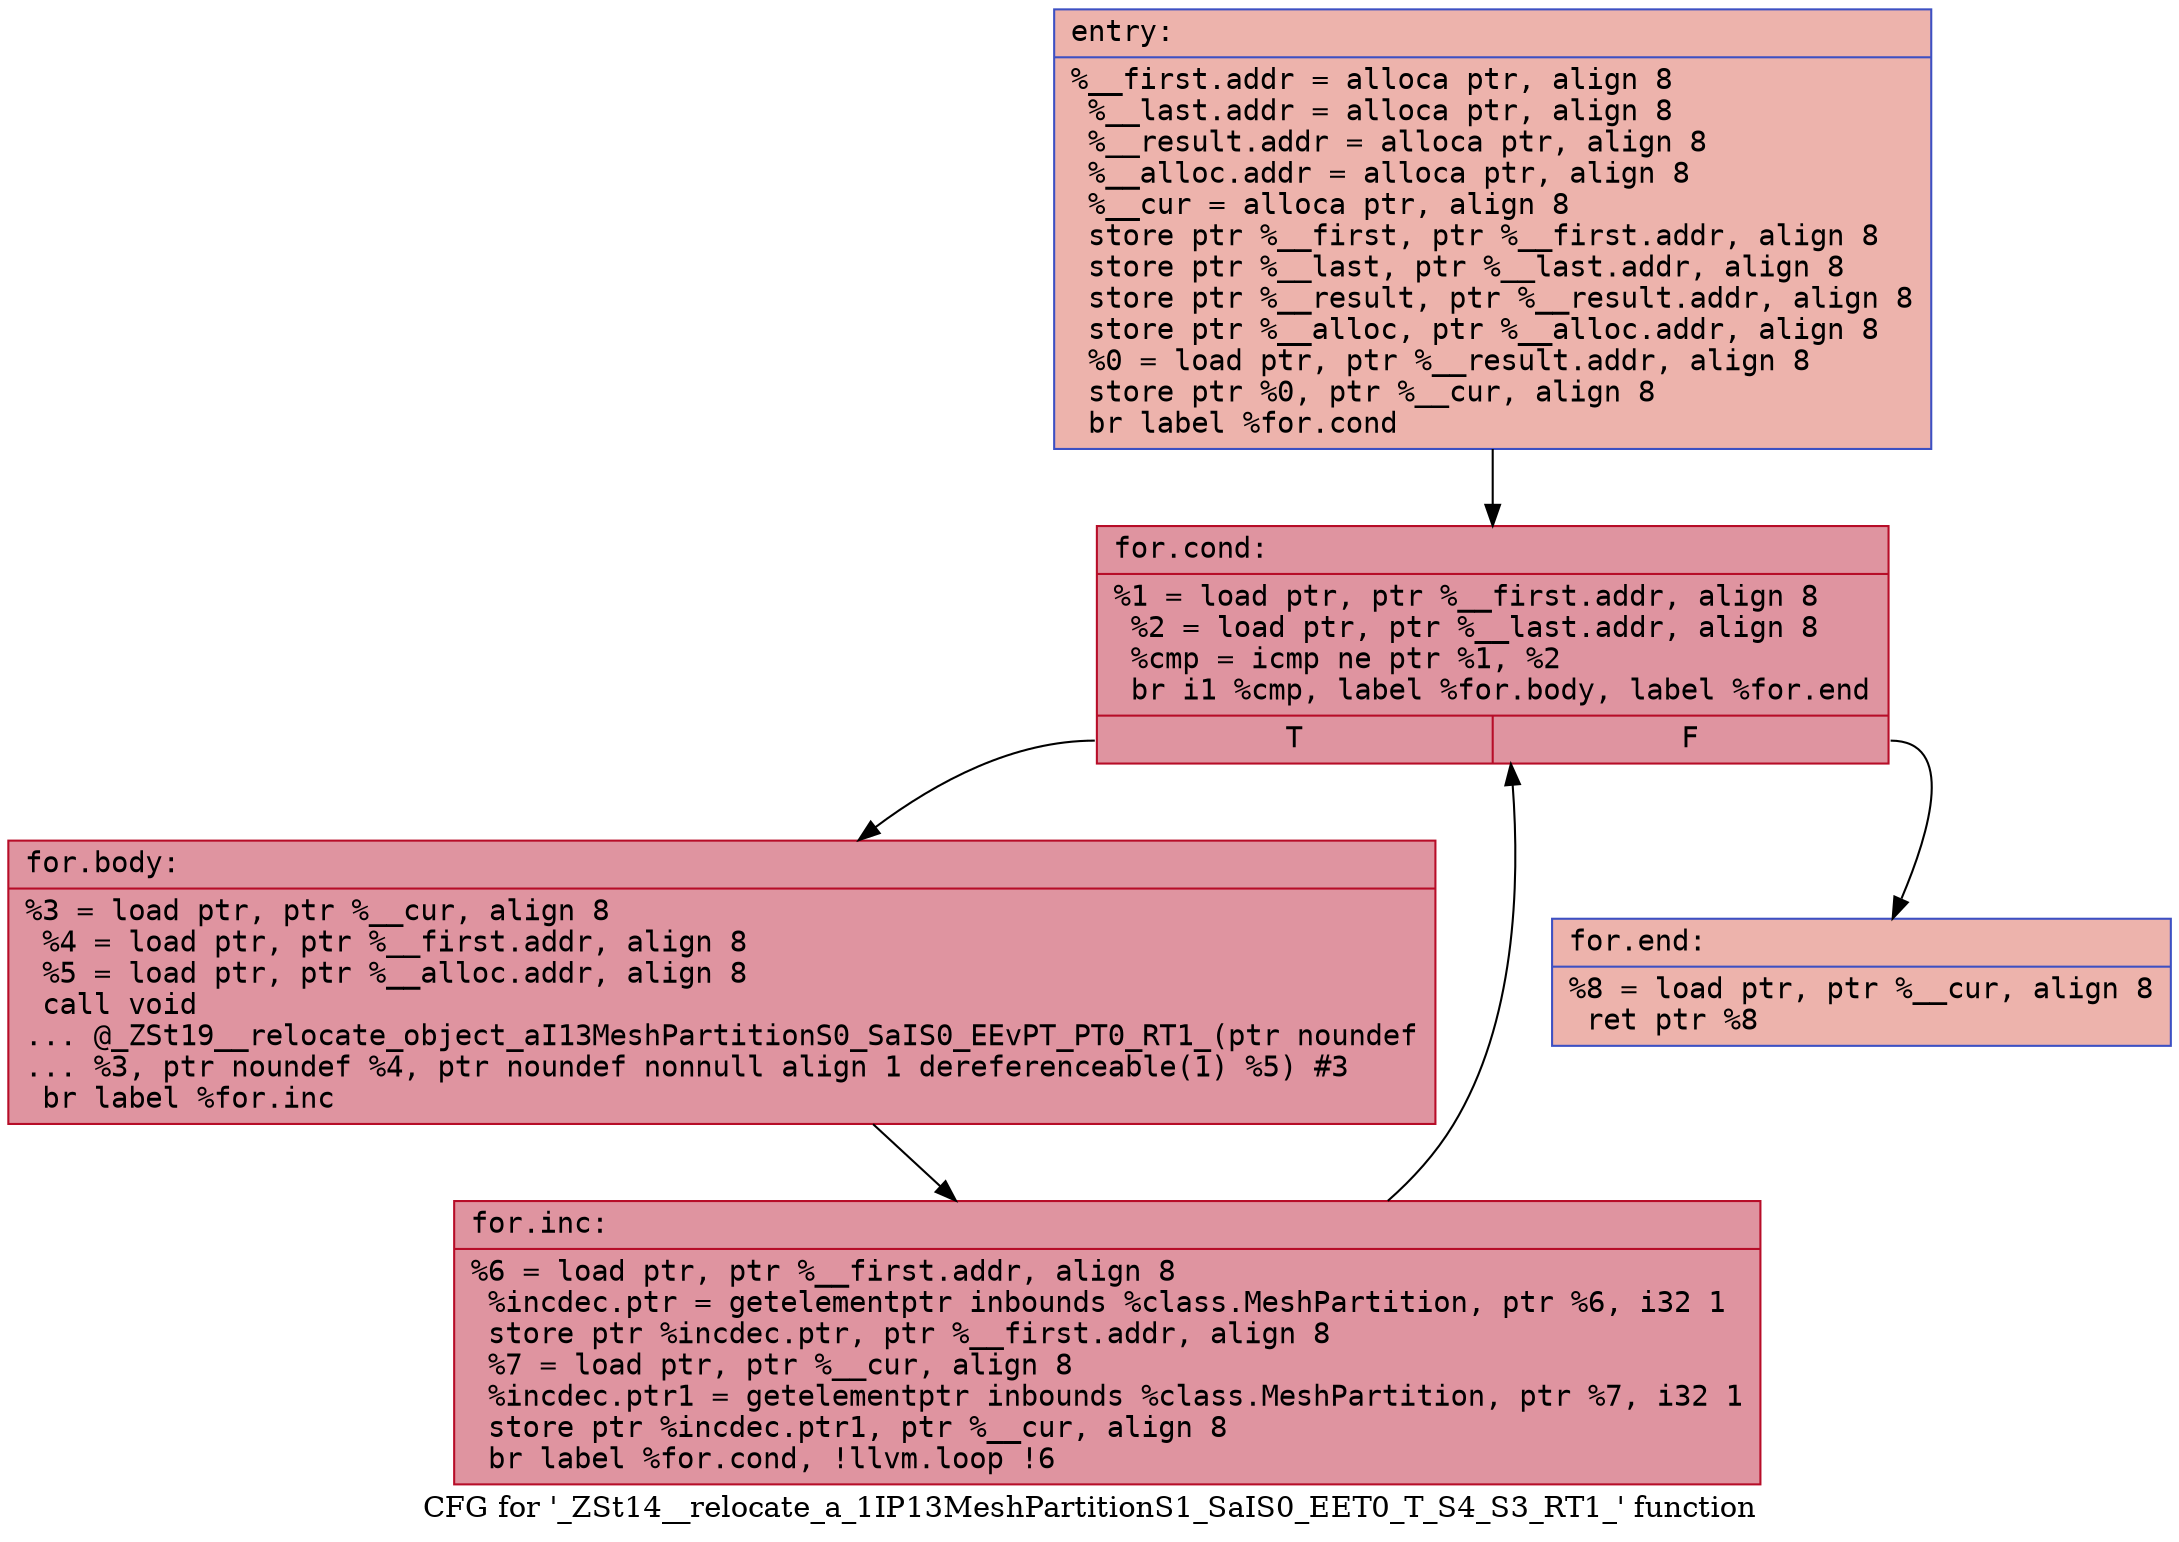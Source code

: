 digraph "CFG for '_ZSt14__relocate_a_1IP13MeshPartitionS1_SaIS0_EET0_T_S4_S3_RT1_' function" {
	label="CFG for '_ZSt14__relocate_a_1IP13MeshPartitionS1_SaIS0_EET0_T_S4_S3_RT1_' function";

	Node0x55dab4843a60 [shape=record,color="#3d50c3ff", style=filled, fillcolor="#d6524470" fontname="Courier",label="{entry:\l|  %__first.addr = alloca ptr, align 8\l  %__last.addr = alloca ptr, align 8\l  %__result.addr = alloca ptr, align 8\l  %__alloc.addr = alloca ptr, align 8\l  %__cur = alloca ptr, align 8\l  store ptr %__first, ptr %__first.addr, align 8\l  store ptr %__last, ptr %__last.addr, align 8\l  store ptr %__result, ptr %__result.addr, align 8\l  store ptr %__alloc, ptr %__alloc.addr, align 8\l  %0 = load ptr, ptr %__result.addr, align 8\l  store ptr %0, ptr %__cur, align 8\l  br label %for.cond\l}"];
	Node0x55dab4843a60 -> Node0x55dab4843f00[tooltip="entry -> for.cond\nProbability 100.00%" ];
	Node0x55dab4843f00 [shape=record,color="#b70d28ff", style=filled, fillcolor="#b70d2870" fontname="Courier",label="{for.cond:\l|  %1 = load ptr, ptr %__first.addr, align 8\l  %2 = load ptr, ptr %__last.addr, align 8\l  %cmp = icmp ne ptr %1, %2\l  br i1 %cmp, label %for.body, label %for.end\l|{<s0>T|<s1>F}}"];
	Node0x55dab4843f00:s0 -> Node0x55dab4844ae0[tooltip="for.cond -> for.body\nProbability 96.88%" ];
	Node0x55dab4843f00:s1 -> Node0x55dab4844d00[tooltip="for.cond -> for.end\nProbability 3.12%" ];
	Node0x55dab4844ae0 [shape=record,color="#b70d28ff", style=filled, fillcolor="#b70d2870" fontname="Courier",label="{for.body:\l|  %3 = load ptr, ptr %__cur, align 8\l  %4 = load ptr, ptr %__first.addr, align 8\l  %5 = load ptr, ptr %__alloc.addr, align 8\l  call void\l... @_ZSt19__relocate_object_aI13MeshPartitionS0_SaIS0_EEvPT_PT0_RT1_(ptr noundef\l... %3, ptr noundef %4, ptr noundef nonnull align 1 dereferenceable(1) %5) #3\l  br label %for.inc\l}"];
	Node0x55dab4844ae0 -> Node0x55dab4845000[tooltip="for.body -> for.inc\nProbability 100.00%" ];
	Node0x55dab4845000 [shape=record,color="#b70d28ff", style=filled, fillcolor="#b70d2870" fontname="Courier",label="{for.inc:\l|  %6 = load ptr, ptr %__first.addr, align 8\l  %incdec.ptr = getelementptr inbounds %class.MeshPartition, ptr %6, i32 1\l  store ptr %incdec.ptr, ptr %__first.addr, align 8\l  %7 = load ptr, ptr %__cur, align 8\l  %incdec.ptr1 = getelementptr inbounds %class.MeshPartition, ptr %7, i32 1\l  store ptr %incdec.ptr1, ptr %__cur, align 8\l  br label %for.cond, !llvm.loop !6\l}"];
	Node0x55dab4845000 -> Node0x55dab4843f00[tooltip="for.inc -> for.cond\nProbability 100.00%" ];
	Node0x55dab4844d00 [shape=record,color="#3d50c3ff", style=filled, fillcolor="#d6524470" fontname="Courier",label="{for.end:\l|  %8 = load ptr, ptr %__cur, align 8\l  ret ptr %8\l}"];
}
